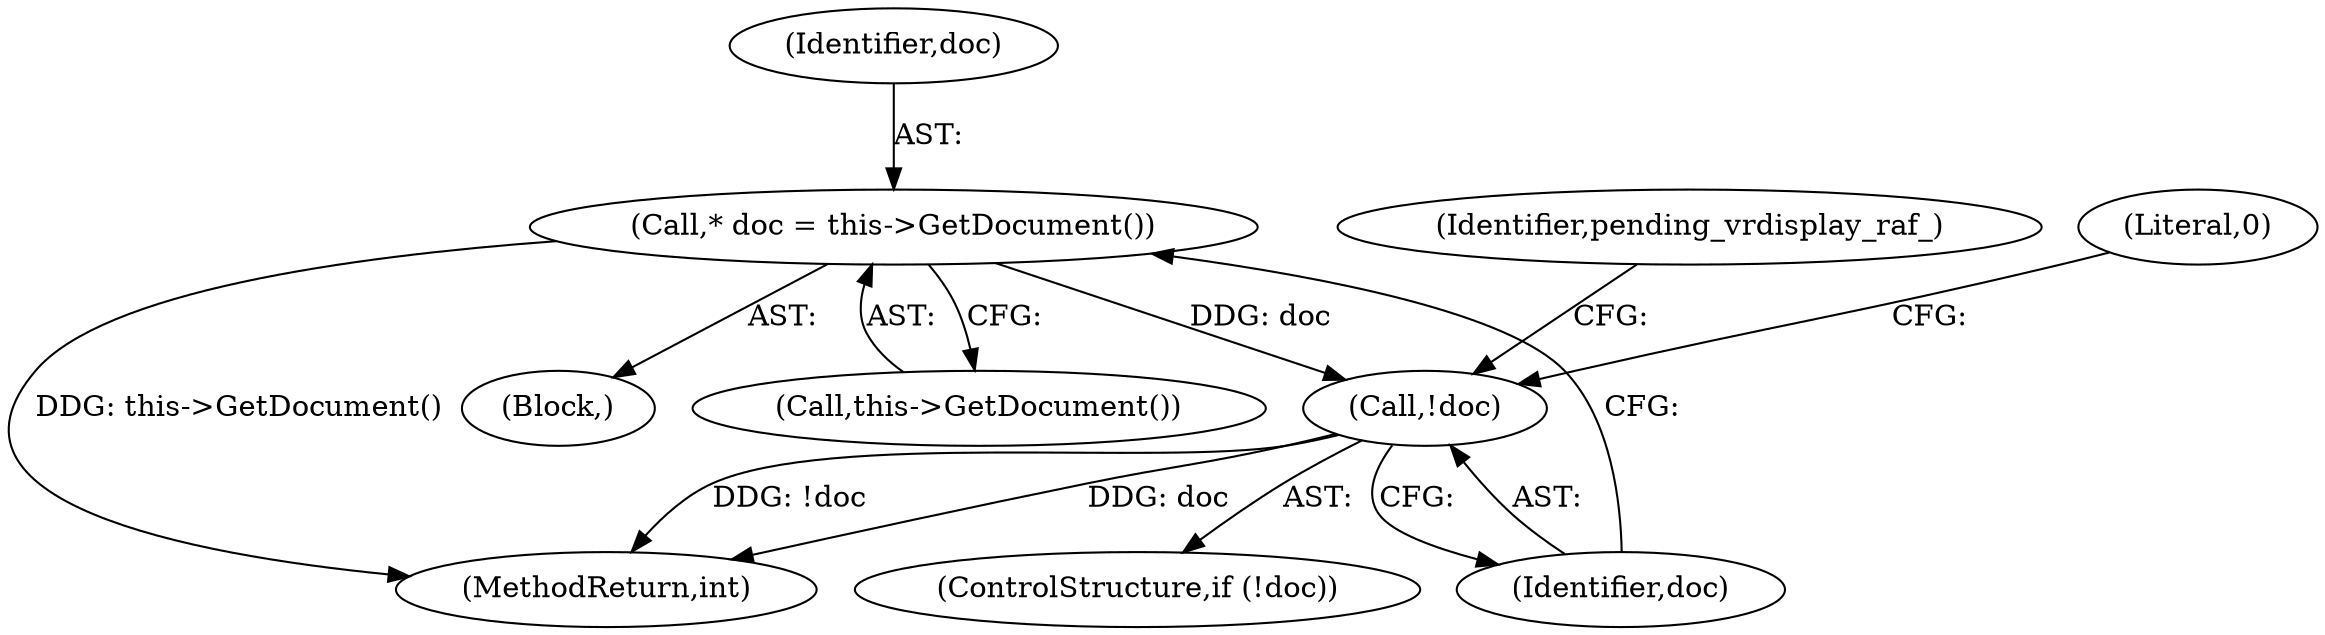 digraph "0_Chrome_262e77a72493e36e8006aeeba1c7497a42ee5ad9_10@pointer" {
"1000108" [label="(Call,* doc = this->GetDocument())"];
"1000112" [label="(Call,!doc)"];
"1000102" [label="(Block,)"];
"1000109" [label="(Identifier,doc)"];
"1000117" [label="(Identifier,pending_vrdisplay_raf_)"];
"1000110" [label="(Call,this->GetDocument())"];
"1000150" [label="(MethodReturn,int)"];
"1000112" [label="(Call,!doc)"];
"1000111" [label="(ControlStructure,if (!doc))"];
"1000113" [label="(Identifier,doc)"];
"1000108" [label="(Call,* doc = this->GetDocument())"];
"1000115" [label="(Literal,0)"];
"1000108" -> "1000102"  [label="AST: "];
"1000108" -> "1000110"  [label="CFG: "];
"1000109" -> "1000108"  [label="AST: "];
"1000110" -> "1000108"  [label="AST: "];
"1000113" -> "1000108"  [label="CFG: "];
"1000108" -> "1000150"  [label="DDG: this->GetDocument()"];
"1000108" -> "1000112"  [label="DDG: doc"];
"1000112" -> "1000111"  [label="AST: "];
"1000112" -> "1000113"  [label="CFG: "];
"1000113" -> "1000112"  [label="AST: "];
"1000115" -> "1000112"  [label="CFG: "];
"1000117" -> "1000112"  [label="CFG: "];
"1000112" -> "1000150"  [label="DDG: !doc"];
"1000112" -> "1000150"  [label="DDG: doc"];
}
